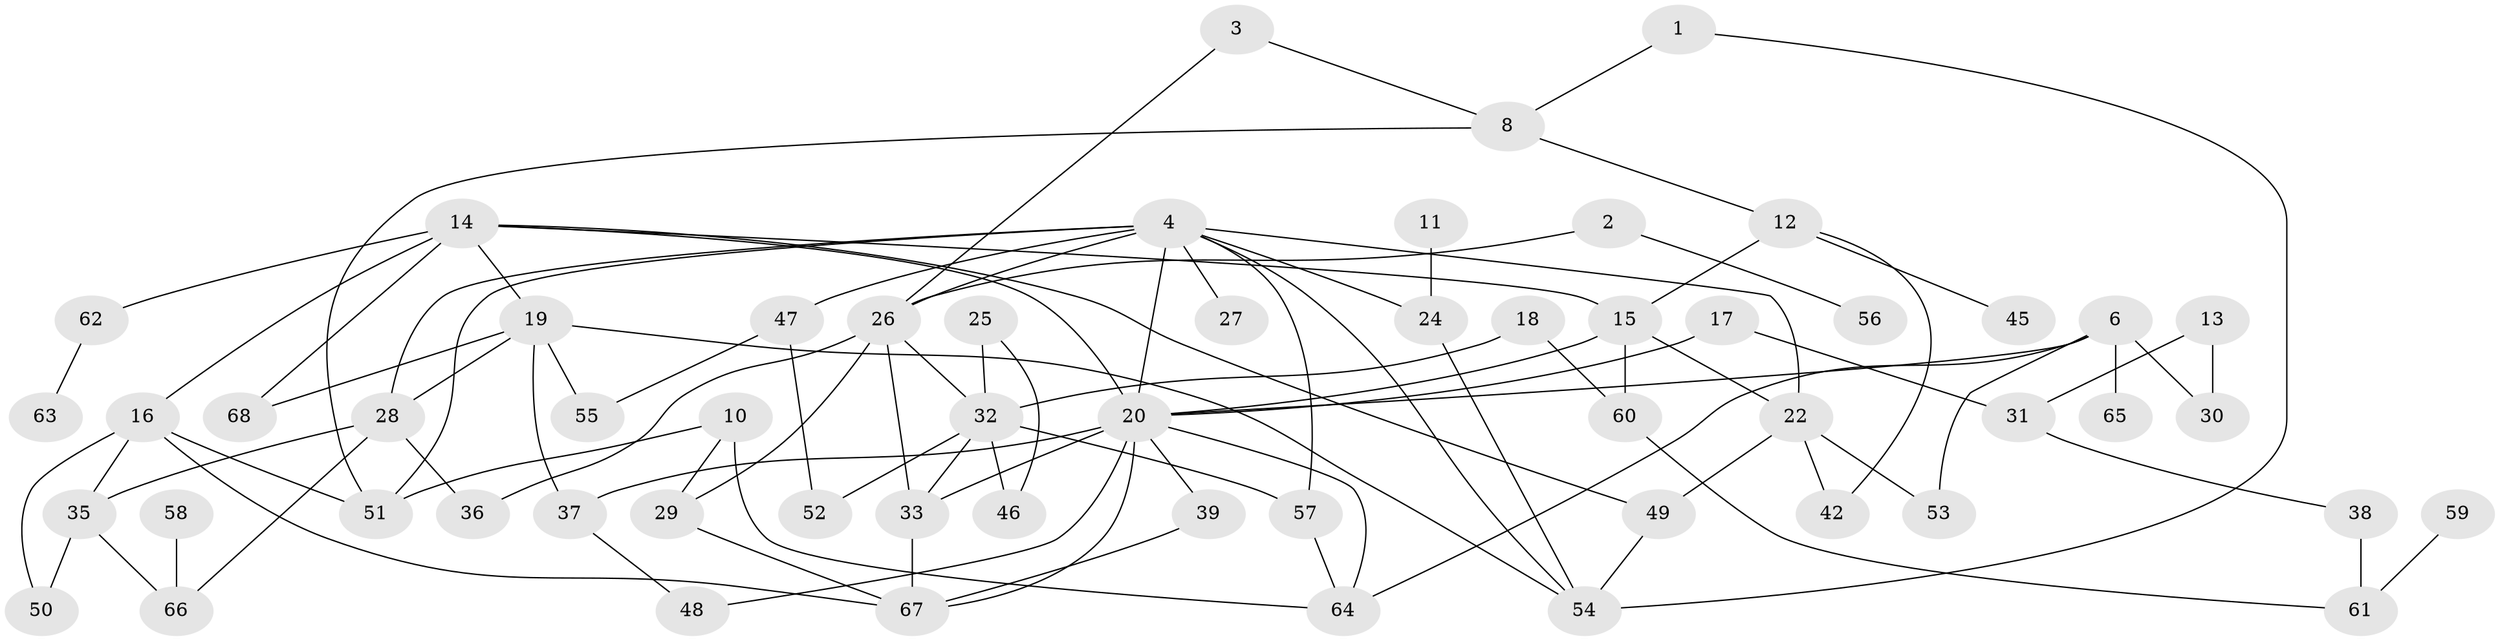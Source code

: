 // original degree distribution, {2: 0.25, 1: 0.20535714285714285, 3: 0.22321428571428573, 6: 0.044642857142857144, 0: 0.08035714285714286, 4: 0.125, 5: 0.07142857142857142}
// Generated by graph-tools (version 1.1) at 2025/48/03/04/25 22:48:28]
// undirected, 58 vertices, 94 edges
graph export_dot {
  node [color=gray90,style=filled];
  1;
  2;
  3;
  4;
  6;
  8;
  10;
  11;
  12;
  13;
  14;
  15;
  16;
  17;
  18;
  19;
  20;
  22;
  24;
  25;
  26;
  27;
  28;
  29;
  30;
  31;
  32;
  33;
  35;
  36;
  37;
  38;
  39;
  42;
  45;
  46;
  47;
  48;
  49;
  50;
  51;
  52;
  53;
  54;
  55;
  56;
  57;
  58;
  59;
  60;
  61;
  62;
  63;
  64;
  65;
  66;
  67;
  68;
  1 -- 8 [weight=1.0];
  1 -- 54 [weight=1.0];
  2 -- 26 [weight=1.0];
  2 -- 56 [weight=1.0];
  3 -- 8 [weight=1.0];
  3 -- 26 [weight=1.0];
  4 -- 20 [weight=1.0];
  4 -- 22 [weight=1.0];
  4 -- 24 [weight=1.0];
  4 -- 26 [weight=1.0];
  4 -- 27 [weight=1.0];
  4 -- 28 [weight=1.0];
  4 -- 47 [weight=1.0];
  4 -- 51 [weight=1.0];
  4 -- 54 [weight=1.0];
  4 -- 57 [weight=1.0];
  6 -- 20 [weight=1.0];
  6 -- 30 [weight=1.0];
  6 -- 53 [weight=1.0];
  6 -- 64 [weight=1.0];
  6 -- 65 [weight=1.0];
  8 -- 12 [weight=1.0];
  8 -- 51 [weight=1.0];
  10 -- 29 [weight=1.0];
  10 -- 51 [weight=1.0];
  10 -- 64 [weight=1.0];
  11 -- 24 [weight=1.0];
  12 -- 15 [weight=1.0];
  12 -- 42 [weight=1.0];
  12 -- 45 [weight=1.0];
  13 -- 30 [weight=1.0];
  13 -- 31 [weight=1.0];
  14 -- 15 [weight=1.0];
  14 -- 16 [weight=1.0];
  14 -- 19 [weight=1.0];
  14 -- 20 [weight=1.0];
  14 -- 49 [weight=1.0];
  14 -- 62 [weight=1.0];
  14 -- 68 [weight=2.0];
  15 -- 20 [weight=1.0];
  15 -- 22 [weight=1.0];
  15 -- 60 [weight=1.0];
  16 -- 35 [weight=1.0];
  16 -- 50 [weight=1.0];
  16 -- 51 [weight=1.0];
  16 -- 67 [weight=1.0];
  17 -- 20 [weight=1.0];
  17 -- 31 [weight=1.0];
  18 -- 32 [weight=1.0];
  18 -- 60 [weight=1.0];
  19 -- 28 [weight=1.0];
  19 -- 37 [weight=1.0];
  19 -- 54 [weight=1.0];
  19 -- 55 [weight=1.0];
  19 -- 68 [weight=1.0];
  20 -- 33 [weight=1.0];
  20 -- 37 [weight=1.0];
  20 -- 39 [weight=1.0];
  20 -- 48 [weight=1.0];
  20 -- 64 [weight=1.0];
  20 -- 67 [weight=1.0];
  22 -- 42 [weight=1.0];
  22 -- 49 [weight=1.0];
  22 -- 53 [weight=1.0];
  24 -- 54 [weight=1.0];
  25 -- 32 [weight=1.0];
  25 -- 46 [weight=1.0];
  26 -- 29 [weight=1.0];
  26 -- 32 [weight=1.0];
  26 -- 33 [weight=1.0];
  26 -- 36 [weight=1.0];
  28 -- 35 [weight=1.0];
  28 -- 36 [weight=1.0];
  28 -- 66 [weight=1.0];
  29 -- 67 [weight=1.0];
  31 -- 38 [weight=1.0];
  32 -- 33 [weight=1.0];
  32 -- 46 [weight=1.0];
  32 -- 52 [weight=1.0];
  32 -- 57 [weight=1.0];
  33 -- 67 [weight=1.0];
  35 -- 50 [weight=1.0];
  35 -- 66 [weight=1.0];
  37 -- 48 [weight=1.0];
  38 -- 61 [weight=1.0];
  39 -- 67 [weight=1.0];
  47 -- 52 [weight=1.0];
  47 -- 55 [weight=1.0];
  49 -- 54 [weight=1.0];
  57 -- 64 [weight=1.0];
  58 -- 66 [weight=1.0];
  59 -- 61 [weight=1.0];
  60 -- 61 [weight=1.0];
  62 -- 63 [weight=1.0];
}
